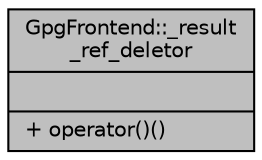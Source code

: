 digraph "GpgFrontend::_result_ref_deletor"
{
 // INTERACTIVE_SVG=YES
 // LATEX_PDF_SIZE
  edge [fontname="Helvetica",fontsize="10",labelfontname="Helvetica",labelfontsize="10"];
  node [fontname="Helvetica",fontsize="10",shape=record];
  Node1 [label="{GpgFrontend::_result\l_ref_deletor\n||+ operator()()\l}",height=0.2,width=0.4,color="black", fillcolor="grey75", style="filled", fontcolor="black",tooltip="Result Deleter."];
}
